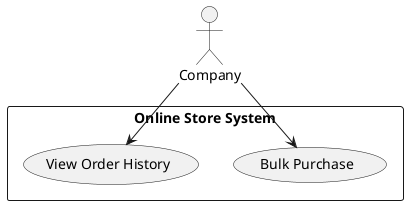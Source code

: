 @startuml Company_Use_Case_Diagram

actor Company as "Company"

rectangle "Online Store System" {
  Company --> (Bulk Purchase)
  Company --> (View Order History)
}

@enduml
